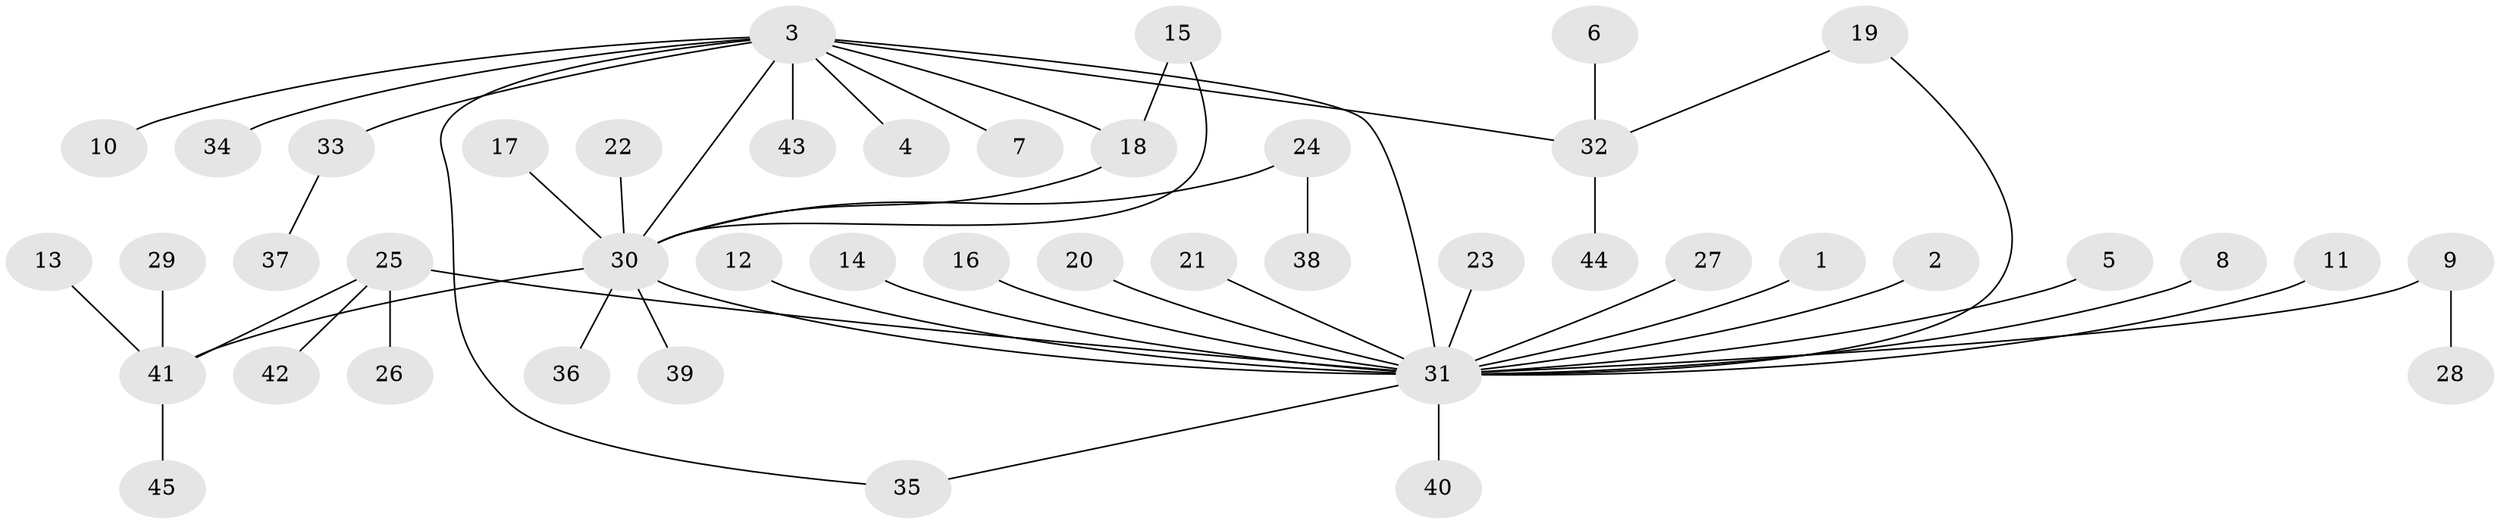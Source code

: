 // original degree distribution, {7: 0.022222222222222223, 8: 0.011111111111111112, 21: 0.011111111111111112, 4: 0.044444444444444446, 2: 0.2, 1: 0.6, 12: 0.011111111111111112, 5: 0.022222222222222223, 3: 0.07777777777777778}
// Generated by graph-tools (version 1.1) at 2025/26/03/09/25 03:26:04]
// undirected, 45 vertices, 50 edges
graph export_dot {
graph [start="1"]
  node [color=gray90,style=filled];
  1;
  2;
  3;
  4;
  5;
  6;
  7;
  8;
  9;
  10;
  11;
  12;
  13;
  14;
  15;
  16;
  17;
  18;
  19;
  20;
  21;
  22;
  23;
  24;
  25;
  26;
  27;
  28;
  29;
  30;
  31;
  32;
  33;
  34;
  35;
  36;
  37;
  38;
  39;
  40;
  41;
  42;
  43;
  44;
  45;
  1 -- 31 [weight=1.0];
  2 -- 31 [weight=1.0];
  3 -- 4 [weight=1.0];
  3 -- 7 [weight=1.0];
  3 -- 10 [weight=1.0];
  3 -- 18 [weight=1.0];
  3 -- 30 [weight=1.0];
  3 -- 31 [weight=1.0];
  3 -- 32 [weight=1.0];
  3 -- 33 [weight=1.0];
  3 -- 34 [weight=1.0];
  3 -- 35 [weight=1.0];
  3 -- 43 [weight=1.0];
  5 -- 31 [weight=1.0];
  6 -- 32 [weight=1.0];
  8 -- 31 [weight=1.0];
  9 -- 28 [weight=1.0];
  9 -- 31 [weight=1.0];
  11 -- 31 [weight=1.0];
  12 -- 31 [weight=1.0];
  13 -- 41 [weight=1.0];
  14 -- 31 [weight=1.0];
  15 -- 18 [weight=1.0];
  15 -- 30 [weight=1.0];
  16 -- 31 [weight=1.0];
  17 -- 30 [weight=1.0];
  18 -- 30 [weight=1.0];
  19 -- 31 [weight=1.0];
  19 -- 32 [weight=1.0];
  20 -- 31 [weight=1.0];
  21 -- 31 [weight=1.0];
  22 -- 30 [weight=1.0];
  23 -- 31 [weight=1.0];
  24 -- 30 [weight=1.0];
  24 -- 38 [weight=1.0];
  25 -- 26 [weight=1.0];
  25 -- 31 [weight=1.0];
  25 -- 41 [weight=1.0];
  25 -- 42 [weight=1.0];
  27 -- 31 [weight=1.0];
  29 -- 41 [weight=1.0];
  30 -- 31 [weight=1.0];
  30 -- 36 [weight=1.0];
  30 -- 39 [weight=1.0];
  30 -- 41 [weight=1.0];
  31 -- 35 [weight=1.0];
  31 -- 40 [weight=1.0];
  32 -- 44 [weight=1.0];
  33 -- 37 [weight=1.0];
  41 -- 45 [weight=1.0];
}
